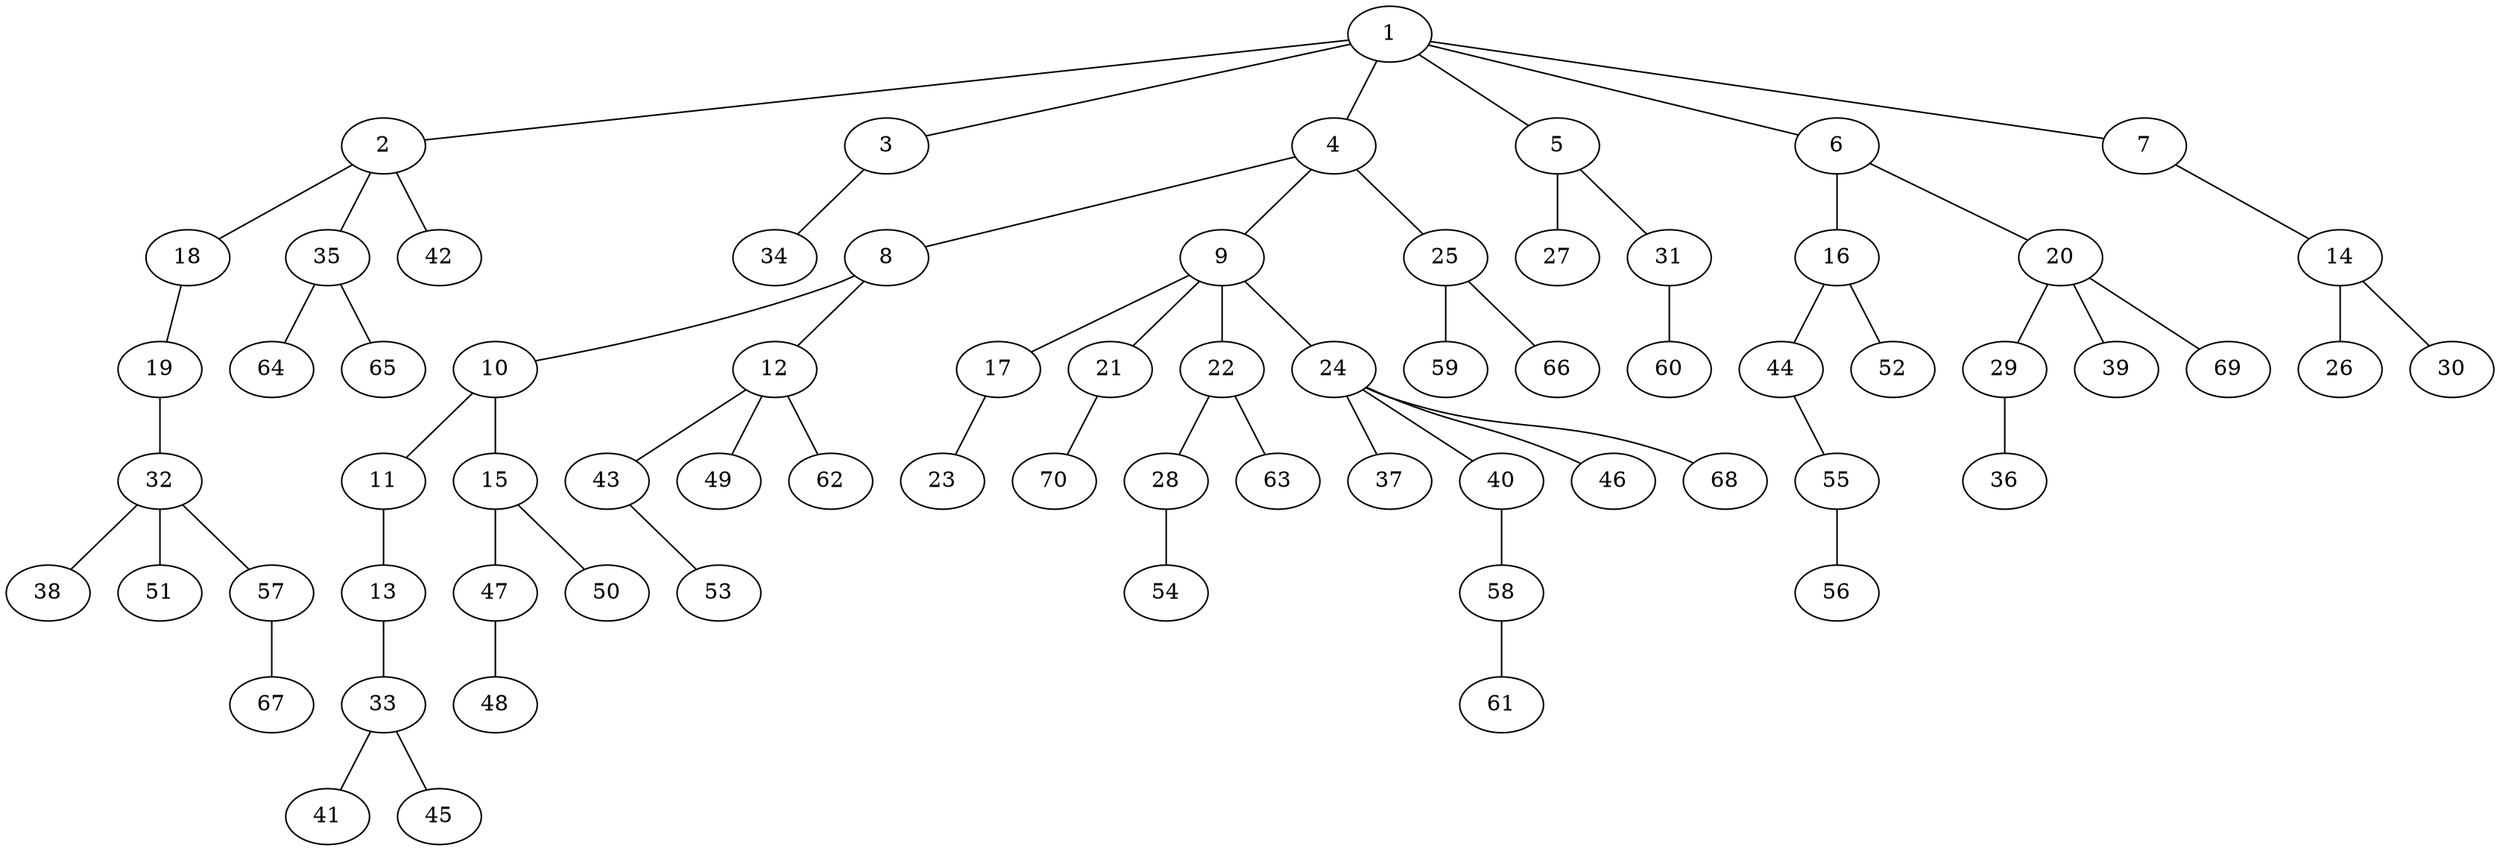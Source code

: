 graph graphname {1--2
1--3
1--4
1--5
1--6
1--7
2--18
2--35
2--42
3--34
4--8
4--9
4--25
5--27
5--31
6--16
6--20
7--14
8--10
8--12
9--17
9--21
9--22
9--24
10--11
10--15
11--13
12--43
12--49
12--62
13--33
14--26
14--30
15--47
15--50
16--44
16--52
17--23
18--19
19--32
20--29
20--39
20--69
21--70
22--28
22--63
24--37
24--40
24--46
24--68
25--59
25--66
28--54
29--36
31--60
32--38
32--51
32--57
33--41
33--45
35--64
35--65
40--58
43--53
44--55
47--48
55--56
57--67
58--61
}